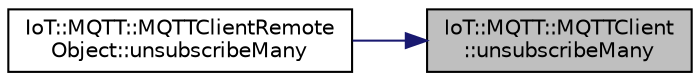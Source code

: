 digraph "IoT::MQTT::MQTTClient::unsubscribeMany"
{
 // LATEX_PDF_SIZE
  edge [fontname="Helvetica",fontsize="10",labelfontname="Helvetica",labelfontsize="10"];
  node [fontname="Helvetica",fontsize="10",shape=record];
  rankdir="RL";
  Node1 [label="IoT::MQTT::MQTTClient\l::unsubscribeMany",height=0.2,width=0.4,color="black", fillcolor="grey75", style="filled", fontcolor="black",tooltip=" "];
  Node1 -> Node2 [dir="back",color="midnightblue",fontsize="10",style="solid",fontname="Helvetica"];
  Node2 [label="IoT::MQTT::MQTTClientRemote\lObject::unsubscribeMany",height=0.2,width=0.4,color="black", fillcolor="white", style="filled",URL="$classIoT_1_1MQTT_1_1MQTTClientRemoteObject.html#a52b39509859fcf1f3065c78e3dddd4f2",tooltip=" "];
}
